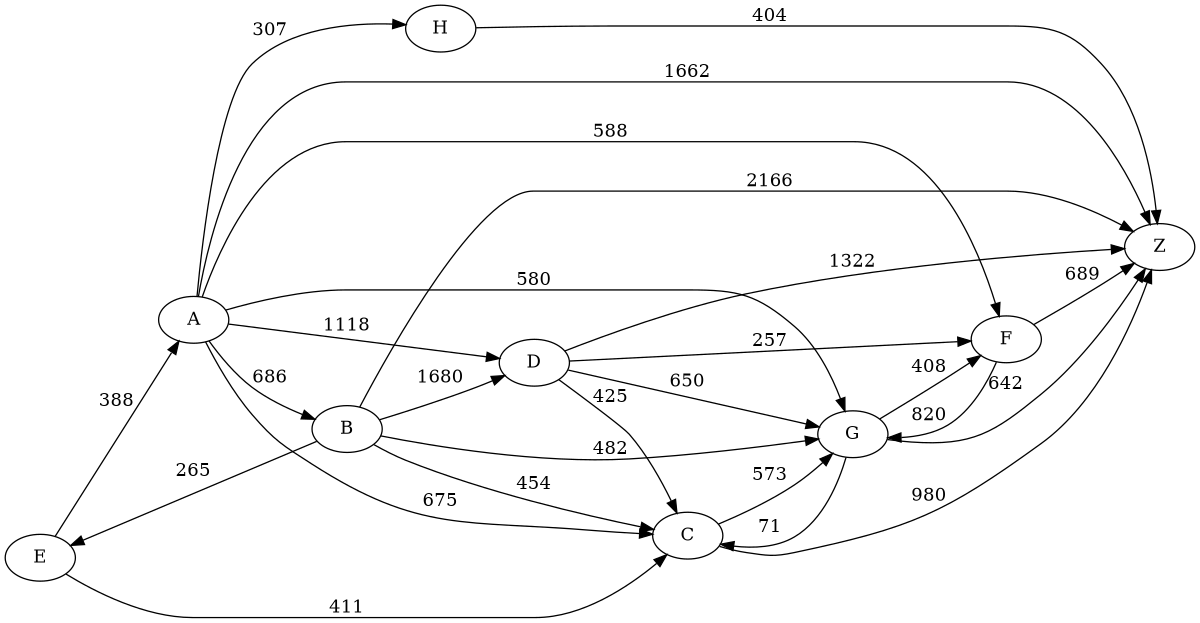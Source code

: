 digraph G {
	rankdir=LR size="8,5"
	E
	A
	E -> A [label=388]
	E
	C
	E -> C [label=411]
	A
	D
	A -> D [label=1118]
	A
	Z
	A -> Z [label=1662]
	A
	C
	A -> C [label=675]
	A
	B
	A -> B [label=686]
	A
	G
	A -> G [label=580]
	A
	F
	A -> F [label=588]
	A
	H
	A -> H [label=307]
	D
	C
	D -> C [label=425]
	D
	Z
	D -> Z [label=1322]
	D
	G
	D -> G [label=650]
	D
	F
	D -> F [label=257]
	C
	Z
	C -> Z [label=980]
	C
	G
	C -> G [label=573]
	B
	G
	B -> G [label=482]
	B
	Z
	B -> Z [label=2166]
	B
	C
	B -> C [label=454]
	B
	D
	B -> D [label=1680]
	B
	E
	B -> E [label=265]
	G
	C
	G -> C [label=71]
	G
	Z
	G -> Z [label=642]
	G
	F
	G -> F [label=408]
	F
	G
	F -> G [label=820]
	F
	Z
	F -> Z [label=689]
	H
	Z
	H -> Z [label=404]
}
